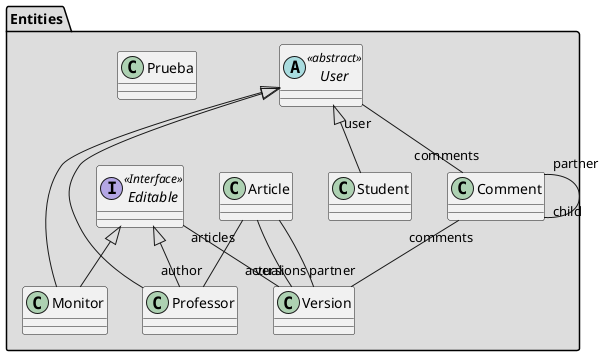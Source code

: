 @startuml
package "Entities" #DDD{
  
  abstract User <<abstract>>
  interface Editable <<Interface>>
  User <|-- Student
  User <|-- Monitor
  User <|-- Professor
  Editable <|-- Monitor
  Editable <|-- Professor
  User "user" -- "comments" Comment
  Comment "partner" -- "child" Comment
  Comment "comments" -- "partner" Version
  Article "articles" -- "author" Professor
  Article -- "actual" Version
  Article -- "versions" Version
  Editable -- Version

  class Prueba

}
@enduml